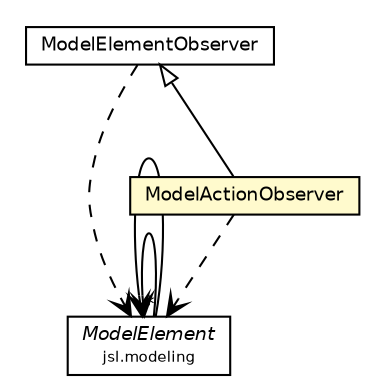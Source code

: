 #!/usr/local/bin/dot
#
# Class diagram 
# Generated by UMLGraph version 5.4 (http://www.umlgraph.org/)
#

digraph G {
	edge [fontname="Helvetica",fontsize=10,labelfontname="Helvetica",labelfontsize=10];
	node [fontname="Helvetica",fontsize=10,shape=plaintext];
	nodesep=0.25;
	ranksep=0.5;
	// jsl.modeling.ModelElement
	c123259 [label=<<table title="jsl.modeling.ModelElement" border="0" cellborder="1" cellspacing="0" cellpadding="2" port="p" href="../modeling/ModelElement.html">
		<tr><td><table border="0" cellspacing="0" cellpadding="1">
<tr><td align="center" balign="center"><font face="Helvetica-Oblique"> ModelElement </font></td></tr>
<tr><td align="center" balign="center"><font point-size="7.0"> jsl.modeling </font></td></tr>
		</table></td></tr>
		</table>>, URL="../modeling/ModelElement.html", fontname="Helvetica", fontcolor="black", fontsize=9.0];
	// jsl.observers.ModelElementObserver
	c123533 [label=<<table title="jsl.observers.ModelElementObserver" border="0" cellborder="1" cellspacing="0" cellpadding="2" port="p" href="./ModelElementObserver.html">
		<tr><td><table border="0" cellspacing="0" cellpadding="1">
<tr><td align="center" balign="center"> ModelElementObserver </td></tr>
		</table></td></tr>
		</table>>, URL="./ModelElementObserver.html", fontname="Helvetica", fontcolor="black", fontsize=9.0];
	// jsl.observers.ModelActionObserver
	c123534 [label=<<table title="jsl.observers.ModelActionObserver" border="0" cellborder="1" cellspacing="0" cellpadding="2" port="p" bgcolor="lemonChiffon" href="./ModelActionObserver.html">
		<tr><td><table border="0" cellspacing="0" cellpadding="1">
<tr><td align="center" balign="center"> ModelActionObserver </td></tr>
		</table></td></tr>
		</table>>, URL="./ModelActionObserver.html", fontname="Helvetica", fontcolor="black", fontsize=9.0];
	//jsl.observers.ModelActionObserver extends jsl.observers.ModelElementObserver
	c123533:p -> c123534:p [dir=back,arrowtail=empty];
	// jsl.modeling.ModelElement NAVASSOC jsl.modeling.ModelElement
	c123259:p -> c123259:p [taillabel="", label="", headlabel="*", fontname="Helvetica", fontcolor="black", fontsize=10.0, color="black", arrowhead=open];
	// jsl.modeling.ModelElement NAVASSOC jsl.modeling.ModelElement
	c123259:p -> c123259:p [taillabel="", label="", headlabel="", fontname="Helvetica", fontcolor="black", fontsize=10.0, color="black", arrowhead=open];
	// jsl.observers.ModelElementObserver DEPEND jsl.modeling.ModelElement
	c123533:p -> c123259:p [taillabel="", label="", headlabel="", fontname="Helvetica", fontcolor="black", fontsize=10.0, color="black", arrowhead=open, style=dashed];
	// jsl.observers.ModelActionObserver DEPEND jsl.modeling.ModelElement
	c123534:p -> c123259:p [taillabel="", label="", headlabel="", fontname="Helvetica", fontcolor="black", fontsize=10.0, color="black", arrowhead=open, style=dashed];
}

